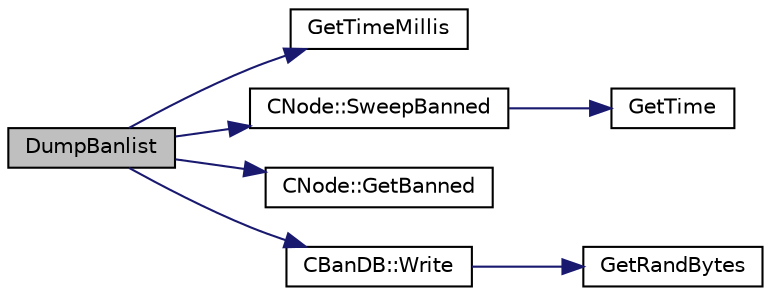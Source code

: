 digraph "DumpBanlist"
{
  edge [fontname="Helvetica",fontsize="10",labelfontname="Helvetica",labelfontsize="10"];
  node [fontname="Helvetica",fontsize="10",shape=record];
  rankdir="LR";
  Node95 [label="DumpBanlist",height=0.2,width=0.4,color="black", fillcolor="grey75", style="filled", fontcolor="black"];
  Node95 -> Node96 [color="midnightblue",fontsize="10",style="solid",fontname="Helvetica"];
  Node96 [label="GetTimeMillis",height=0.2,width=0.4,color="black", fillcolor="white", style="filled",URL="$util_8h.html#a139d0fe6387b9e230a9b8bb12d9b43b9"];
  Node95 -> Node97 [color="midnightblue",fontsize="10",style="solid",fontname="Helvetica"];
  Node97 [label="CNode::SweepBanned",height=0.2,width=0.4,color="black", fillcolor="white", style="filled",URL="$class_c_node.html#ad8b42ef7c930421014b59e845ec5295b",tooltip="clean unused entires (if bantime has expired) "];
  Node97 -> Node98 [color="midnightblue",fontsize="10",style="solid",fontname="Helvetica"];
  Node98 [label="GetTime",height=0.2,width=0.4,color="black", fillcolor="white", style="filled",URL="$util_8cpp.html#a46fac5fba8ba905b5f9acb364f5d8c6f"];
  Node95 -> Node99 [color="midnightblue",fontsize="10",style="solid",fontname="Helvetica"];
  Node99 [label="CNode::GetBanned",height=0.2,width=0.4,color="black", fillcolor="white", style="filled",URL="$class_c_node.html#ac7dc25e8d4c24df89befe4dcc2060372"];
  Node95 -> Node100 [color="midnightblue",fontsize="10",style="solid",fontname="Helvetica"];
  Node100 [label="CBanDB::Write",height=0.2,width=0.4,color="black", fillcolor="white", style="filled",URL="$class_c_ban_d_b.html#a0550a06c6b5987869f557467fe7f9896"];
  Node100 -> Node101 [color="midnightblue",fontsize="10",style="solid",fontname="Helvetica"];
  Node101 [label="GetRandBytes",height=0.2,width=0.4,color="black", fillcolor="white", style="filled",URL="$util_8cpp.html#acf52c2aa8213c7b15e26594a2264ed8a"];
}
